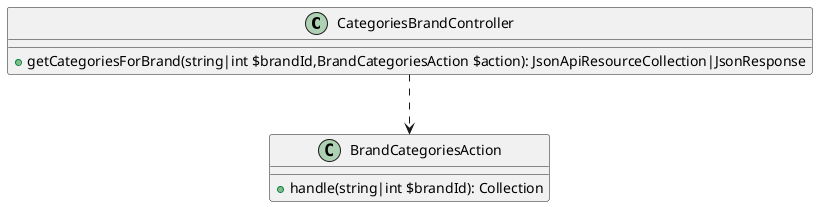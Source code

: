 @startuml
class CategoriesBrandController {
    + getCategoriesForBrand(string|int $brandId,BrandCategoriesAction $action): JsonApiResourceCollection|JsonResponse
}

class BrandCategoriesAction {
    + handle(string|int $brandId): Collection
}

CategoriesBrandController ..> BrandCategoriesAction
@enduml